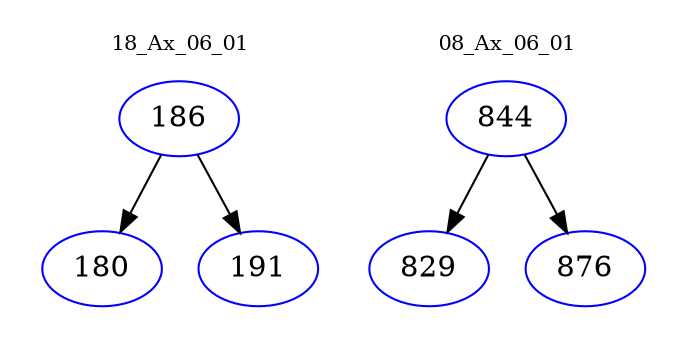 digraph{
subgraph cluster_0 {
color = white
label = "18_Ax_06_01";
fontsize=10;
T0_186 [label="186", color="blue"]
T0_186 -> T0_180 [color="black"]
T0_180 [label="180", color="blue"]
T0_186 -> T0_191 [color="black"]
T0_191 [label="191", color="blue"]
}
subgraph cluster_1 {
color = white
label = "08_Ax_06_01";
fontsize=10;
T1_844 [label="844", color="blue"]
T1_844 -> T1_829 [color="black"]
T1_829 [label="829", color="blue"]
T1_844 -> T1_876 [color="black"]
T1_876 [label="876", color="blue"]
}
}
